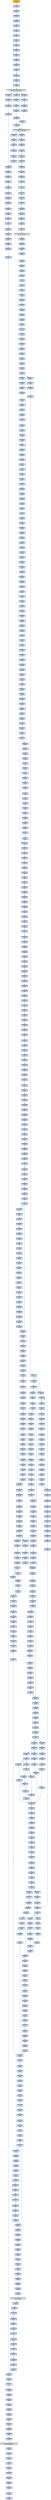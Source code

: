 strict digraph G {
	graph [bgcolor=transparent,
		name=G
	];
	node [color=lightsteelblue,
		fillcolor=lightsteelblue,
		shape=rectangle,
		style=filled
	];
	"0x00420e72"	[label="0x00420e72
subl"];
	"0x00420e74"	[label="0x00420e74
addl"];
	"0x00420e72" -> "0x00420e74"	[color="#000000"];
	"0x00420f4b"	[label="0x00420f4b
incl"];
	"0x00420f4c"	[label="0x00420f4c
movb"];
	"0x00420f4b" -> "0x00420f4c"	[color="#000000"];
	"0x00420ce6"	[label="0x00420ce6
popl"];
	"0x00420ce7"	[label="0x00420ce7
popl"];
	"0x00420ce6" -> "0x00420ce7"	[color="#000000"];
	"0x00420718"	[label="0x00420718
testb"];
	"0x0042071a"	[label="0x0042071a
jne"];
	"0x00420718" -> "0x0042071a"	[color="#000000"];
	"0x00420b57"	[label="0x00420b57
movl"];
	"0x00420b59"	[label="0x00420b59
stosb"];
	"0x00420b57" -> "0x00420b59"	[color="#000000"];
	"0x00420e42"	[label="0x00420e42
movb"];
	"0x00420e46"	[label="0x00420e46
movl"];
	"0x00420e42" -> "0x00420e46"	[color="#000000"];
	"0x00420a77"	[label="0x00420a77
movl"];
	"0x00420a7d"	[label="0x00420a7d
popl"];
	"0x00420a77" -> "0x00420a7d"	[color="#000000"];
	"0x00420395"	[label="0x00420395
pushl"];
	"0x00420396"	[label="0x00420396
pushl"];
	"0x00420395" -> "0x00420396"	[color="#000000"];
	"0x004206dc"	[label="0x004206dc
movl"];
	"0x004206e3"	[label="0x004206e3
movl"];
	"0x004206dc" -> "0x004206e3"	[color="#000000"];
	"0x00420a84"	[label="0x00420a84
pushl"];
	"0x00420a85"	[label="0x00420a85
pushl"];
	"0x00420a84" -> "0x00420a85"	[color="#000000"];
	"0x00420e26"	[label="0x00420e26
cmpl"];
	"0x00420e29"	[label="0x00420e29
jb"];
	"0x00420e26" -> "0x00420e29"	[color="#000000"];
	"0x00420f14"	[label="0x00420f14
jmp"];
	"0x00420f31"	[label="0x00420f31
movl"];
	"0x00420f14" -> "0x00420f31"	[color="#000000"];
	"0x00420ed6"	[label="0x00420ed6
movl"];
	"0x00420ed9"	[label="0x00420ed9
movl"];
	"0x00420ed6" -> "0x00420ed9"	[color="#000000"];
	"0x00420151"	[label="0x00420151
popl"];
	"0x00420152"	[label="0x00420152
popl"];
	"0x00420151" -> "0x00420152"	[color="#000000"];
	"0x00420f61"	[label="0x00420f61
movl"];
	"0x00420f63"	[label="0x00420f63
jmp"];
	"0x00420f61" -> "0x00420f63"	[color="#000000"];
	"0x00420114"	[label="0x00420114
subl"];
	"0x00420117"	[label="0x00420117
movl"];
	"0x00420114" -> "0x00420117"	[color="#000000"];
	"0x004200b0"	[label="0x004200b0
pushl"];
	"0x004200b2"	[label="0x004200b2
pushl"];
	"0x004200b0" -> "0x004200b2"	[color="#000000"];
	"0x00420e78"	[label="0x00420e78
movl"];
	"0x00420e7d"	[label="0x00420e7d
movl"];
	"0x00420e78" -> "0x00420e7d"	[color="#000000"];
	"0x00420103"	[label="0x00420103
cmpb"];
	"0x00420106"	[label="0x00420106
jne"];
	"0x00420103" -> "0x00420106"	[color="#000000"];
	"0x00420373"	[label="0x00420373
movl"];
	"0x00420375"	[label="0x00420375
movl"];
	"0x00420373" -> "0x00420375"	[color="#000000"];
	"0x00420062"	[label="0x00420062
jmp"];
	"0x0042008d"	[label="0x0042008d
movl"];
	"0x00420062" -> "0x0042008d"	[color="#000000"];
	"0x00420008"	[label="0x00420008
jmp"];
	"0x0042000e"	[label="0x0042000e
call"];
	"0x00420008" -> "0x0042000e"	[color="#000000"];
	GETMODULEHANDLEA_KERNEL32_DLL	[color=lightgrey,
		fillcolor=lightgrey,
		label="GETMODULEHANDLEA_KERNEL32_DLL
GETMODULEHANDLEA"];
	"0x00420287"	[label="0x00420287
testl"];
	GETMODULEHANDLEA_KERNEL32_DLL -> "0x00420287"	[color="#000000"];
	"0x0040ea6a"	[label="0x0040ea6a
testl"];
	GETMODULEHANDLEA_KERNEL32_DLL -> "0x0040ea6a"	[color="#000000"];
	"0x00420042"	[label="0x00420042
movl"];
	GETMODULEHANDLEA_KERNEL32_DLL -> "0x00420042"	[color="#000000"];
	"0x0040ea74"	[label="0x0040ea74
call"];
	GETPROCADDRESS_KERNEL32_DLL	[color=lightgrey,
		fillcolor=lightgrey,
		label="GETPROCADDRESS_KERNEL32_DLL
GETPROCADDRESS"];
	"0x0040ea74" -> GETPROCADDRESS_KERNEL32_DLL	[color="#000000"];
	"0x00420b72"	[label="0x00420b72
pushl"];
	"0x00420b74"	[label="0x00420b74
movl"];
	"0x00420b72" -> "0x00420b74"	[color="#000000"];
	"0x004207c2"	[label="0x004207c2
movl"];
	"0x004207c4"	[label="0x004207c4
movl"];
	"0x004207c2" -> "0x004207c4"	[color="#000000"];
	"0x00420ec1"	[label="0x00420ec1
addl"];
	"0x00420ec4"	[label="0x00420ec4
orl"];
	"0x00420ec1" -> "0x00420ec4"	[color="#000000"];
	VIRTUALPROTECT_KERNEL32_DLL	[color=lightgrey,
		fillcolor=lightgrey,
		label="VIRTUALPROTECT_KERNEL32_DLL
VIRTUALPROTECT"];
	"0x004203ff"	[label="0x004203ff
popl"];
	VIRTUALPROTECT_KERNEL32_DLL -> "0x004203ff"	[color="#000000"];
	"0x00420b32"	[label="0x00420b32
movl"];
	"0x00420b37"	[label="0x00420b37
movl"];
	"0x00420b32" -> "0x00420b37"	[color="#000000"];
	"0x00420823"	[label="0x00420823
leal"];
	"0x00420826"	[label="0x00420826
movl"];
	"0x00420823" -> "0x00420826"	[color="#000000"];
	"0x00420ece"	[label="0x00420ece
movl"];
	"0x00420ed1"	[label="0x00420ed1
jae"];
	"0x00420ece" -> "0x00420ed1"	[color="#000000"];
	"0x00420904"	[label="0x00420904
shll"];
	"0x00420907"	[label="0x00420907
movw"];
	"0x00420904" -> "0x00420907"	[color="#000000"];
	"0x00420f86"	[label="0x00420f86
addl"];
	"0x00420f89"	[label="0x00420f89
ret"];
	"0x00420f86" -> "0x00420f89"	[color="#000000"];
	"0x00420400"	[label="0x00420400
movl"];
	"0x00420405"	[label="0x00420405
pushl"];
	"0x00420400" -> "0x00420405"	[color="#000000"];
	"0x004208f4"	[label="0x004208f4
movb"];
	"0x004208f6"	[label="0x004208f6
movl"];
	"0x004208f4" -> "0x004208f6"	[color="#000000"];
	"0x0042095a"	[label="0x0042095a
movl"];
	"0x00420960"	[label="0x00420960
xorl"];
	"0x0042095a" -> "0x00420960"	[color="#000000"];
	"0x004209be"	[label="0x004209be
movl"];
	"0x004209c0"	[label="0x004209c0
movb"];
	"0x004209be" -> "0x004209c0"	[color="#000000"];
	"0x0042000c"	[label="0x0042000c
pushl"];
	"0x0042000d"	[label="0x0042000d
ret"];
	"0x0042000c" -> "0x0042000d"	[color="#000000"];
	"0x00420892"	[label="0x00420892
movl"];
	"0x0042089a"	[label="0x0042089a
movl"];
	"0x00420892" -> "0x0042089a"	[color="#000000"];
	"0x00420014"	[label="0x00420014
popl"];
	"0x00420015"	[label="0x00420015
movl"];
	"0x00420014" -> "0x00420015"	[color="#000000"];
	"0x004208f0"	[label="0x004208f0
subl"];
	"0x004208f2"	[label="0x004208f2
addl"];
	"0x004208f0" -> "0x004208f2"	[color="#000000"];
	"0x00420bad"	[label="0x00420bad
movl"];
	"0x00420baf"	[label="0x00420baf
call"];
	"0x00420bad" -> "0x00420baf"	[color="#000000"];
	"0x00420ead"	[label="0x00420ead
incl"];
	"0x00420eae"	[label="0x00420eae
movb"];
	"0x00420ead" -> "0x00420eae"	[color="#000000"];
	VIRTUALFREE_KERNEL32_DLL	[color=lightgrey,
		fillcolor=lightgrey,
		label="VIRTUALFREE_KERNEL32_DLL
VIRTUALFREE"];
	"0x004201a8"	[label="0x004201a8
movl"];
	VIRTUALFREE_KERNEL32_DLL -> "0x004201a8"	[color="#000000"];
	"0x00420e22"	[label="0x00420e22
movl"];
	"0x00420e24"	[label="0x00420e24
je"];
	"0x00420e22" -> "0x00420e24"	[color="#000000"];
	"0x00420aaf"	[label="0x00420aaf
incl"];
	"0x00420ab0"	[label="0x00420ab0
cmpl"];
	"0x00420aaf" -> "0x00420ab0"	[color="#000000"];
	"0x0042001a"	[label="0x0042001a
addl"];
	"0x00420015" -> "0x0042001a"	[color="#000000"];
	"0x00420d3b"	[label="0x00420d3b
incl"];
	"0x00420d3c"	[label="0x00420d3c
movl"];
	"0x00420d3b" -> "0x00420d3c"	[color="#000000"];
	"0x00420e67"	[label="0x00420e67
movl"];
	"0x00420e6a"	[label="0x00420e6a
movl"];
	"0x00420e67" -> "0x00420e6a"	[color="#000000"];
	"0x00420e58"	[label="0x00420e58
orl"];
	"0x00420e5a"	[label="0x00420e5a
movl"];
	"0x00420e58" -> "0x00420e5a"	[color="#000000"];
	"0x00420b0f"	[label="0x00420b0f
leal"];
	"0x00420b12"	[label="0x00420b12
movl"];
	"0x00420b0f" -> "0x00420b12"	[color="#000000"];
	"0x004206d7"	[label="0x004206d7
call"];
	"0x004206d7" -> "0x00420a84"	[color="#000000"];
	"0x00420f81"	[label="0x00420f81
popl"];
	"0x00420f82"	[label="0x00420f82
popl"];
	"0x00420f81" -> "0x00420f82"	[color="#000000"];
	"0x004207b4"	[label="0x004207b4
movl"];
	"0x004207b9"	[label="0x004207b9
movl"];
	"0x004207b4" -> "0x004207b9"	[color="#000000"];
	"0x0042099f"	[label="0x0042099f
jb"];
	"0x004209a1"	[label="0x004209a1
popl"];
	"0x0042099f" -> "0x004209a1"	[color="#000000",
		label=F];
	"0x00420a05"	[label="0x00420a05
cmpl"];
	"0x00420a07"	[label="0x00420a07
jae"];
	"0x00420a05" -> "0x00420a07"	[color="#000000"];
	"0x0042099c"	[label="0x0042099c
incl"];
	"0x0042099d"	[label="0x0042099d
cmpl"];
	"0x0042099c" -> "0x0042099d"	[color="#000000"];
	"0x004201b0"	[label="0x004201b0
je"];
	"0x004201ba"	[label="0x004201ba
movl"];
	"0x004201b0" -> "0x004201ba"	[color="#000000",
		label=T];
	"0x004209b6"	[label="0x004209b6
movl"];
	"0x004209b8"	[label="0x004209b8
cmpl"];
	"0x004209b6" -> "0x004209b8"	[color="#000000"];
	"0x00420397"	[label="0x00420397
pushl"];
	"0x00420398"	[label="0x00420398
pushl"];
	"0x00420397" -> "0x00420398"	[color="#000000"];
	"0x00420834"	[label="0x00420834
subl"];
	"0x0042083a"	[label="0x0042083a
pushl"];
	"0x00420834" -> "0x0042083a"	[color="#000000"];
	"0x00420bb6"	[label="0x00420bb6
jne"];
	"0x00420bc3"	[label="0x00420bc3
xorl"];
	"0x00420bb6" -> "0x00420bc3"	[color="#000000",
		label=T];
	"0x00420b0d"	[label="0x00420b0d
movl"];
	"0x00420b0d" -> "0x00420b0f"	[color="#000000"];
	"0x0042083f"	[label="0x0042083f
pushl"];
	"0x00420840"	[label="0x00420840
movl"];
	"0x0042083f" -> "0x00420840"	[color="#000000"];
	"0x00420ba0"	[label="0x00420ba0
jb"];
	"0x00420ba2"	[label="0x00420ba2
leal"];
	"0x00420ba0" -> "0x00420ba2"	[color="#000000",
		label=F];
	"0x00420a00"	[label="0x00420a00
andl"];
	"0x00420a00" -> "0x00420a05"	[color="#000000"];
	"0x00420872"	[label="0x00420872
incl"];
	"0x00420873"	[label="0x00420873
cmpl"];
	"0x00420872" -> "0x00420873"	[color="#000000"];
	"0x00420cc9"	[label="0x00420cc9
jb"];
	"0x00420ccb"	[label="0x00420ccb
jmp"];
	"0x00420cc9" -> "0x00420ccb"	[color="#000000",
		label=F];
	"0x00420a1d"	[label="0x00420a1d
cmpl"];
	"0x00420a20"	[label="0x00420a20
jae"];
	"0x00420a1d" -> "0x00420a20"	[color="#000000"];
	"0x00420181"	[label="0x00420181
pushl"];
	"0x00420183"	[label="0x00420183
pushl"];
	"0x00420181" -> "0x00420183"	[color="#000000"];
	"0x00420f47"	[label="0x00420f47
movl"];
	"0x00420f49"	[label="0x00420f49
subl"];
	"0x00420f47" -> "0x00420f49"	[color="#000000"];
	"0x00420f16"	[label="0x00420f16
movl"];
	"0x00420f1c"	[label="0x00420f1c
movl"];
	"0x00420f16" -> "0x00420f1c"	[color="#000000"];
	"0x004201c6"	[label="0x004201c6
subl"];
	"0x004201c8"	[label="0x004201c8
je"];
	"0x004201c6" -> "0x004201c8"	[color="#000000"];
	"0x00420378"	[label="0x00420378
movl"];
	"0x0042037b"	[label="0x0042037b
addl"];
	"0x00420378" -> "0x0042037b"	[color="#000000"];
	"0x00420416"	[label="0x00420416
jne"];
	"0x00420420"	[label="0x00420420
pushl"];
	"0x00420416" -> "0x00420420"	[color="#000000",
		label=T];
	"0x00420a3d"	[label="0x00420a3d
movl"];
	"0x00420a42"	[label="0x00420a42
jmp"];
	"0x00420a3d" -> "0x00420a42"	[color="#000000"];
	"0x00420243"	[label="0x00420243
movl"];
	"0x00420249"	[label="0x00420249
movl"];
	"0x00420243" -> "0x00420249"	[color="#000000"];
	"0x004209b3"	[label="0x004209b3
movl"];
	"0x004209b5"	[label="0x004209b5
pushl"];
	"0x004209b3" -> "0x004209b5"	[color="#000000"];
	"0x00420384"	[label="0x00420384
jmp"];
	"0x00420271"	[label="0x00420271
movl"];
	"0x00420384" -> "0x00420271"	[color="#000000"];
	"0x00420e62"	[label="0x00420e62
movl"];
	"0x00420e65"	[label="0x00420e65
jae"];
	"0x00420e62" -> "0x00420e65"	[color="#000000"];
	"0x00420eb2"	[label="0x00420eb2
movl"];
	"0x00420eb5"	[label="0x00420eb5
movl"];
	"0x00420eb2" -> "0x00420eb5"	[color="#000000"];
	"0x004202a2"	[label="0x004202a2
movl"];
	"0x004202a8"	[label="0x004202a8
movl"];
	"0x004202a2" -> "0x004202a8"	[color="#000000"];
	"0x0042011d"	[label="0x0042011d
xorl"];
	"0x00420117" -> "0x0042011d"	[color="#000000"];
	"0x00420289"	[label="0x00420289
jne"];
	"0x00420292"	[label="0x00420292
movl"];
	"0x00420289" -> "0x00420292"	[color="#000000",
		label=T];
	"0x00420b14"	[label="0x00420b14
movl"];
	"0x00420b12" -> "0x00420b14"	[color="#000000"];
	"0x004208d5"	[label="0x004208d5
movl"];
	"0x004208d8"	[label="0x004208d8
movl"];
	"0x004208d5" -> "0x004208d8"	[color="#000000"];
	"0x00420943"	[label="0x00420943
cmpl"];
	"0x00420949"	[label="0x00420949
je"];
	"0x00420943" -> "0x00420949"	[color="#000000"];
	"0x00420ab3"	[label="0x00420ab3
jb"];
	"0x00420ab5"	[label="0x00420ab5
movl"];
	"0x00420ab3" -> "0x00420ab5"	[color="#000000",
		label=F];
	"0x00420a19"	[label="0x00420a19
movl"];
	"0x00420a1b"	[label="0x00420a1b
jmp"];
	"0x00420a19" -> "0x00420a1b"	[color="#000000"];
	"0x00420d34"	[label="0x00420d34
movl"];
	"0x00420d36"	[label="0x00420d36
movb"];
	"0x00420d34" -> "0x00420d36"	[color="#000000"];
	"0x004207ae"	[label="0x004207ae
cmpl"];
	"0x004207b1"	[label="0x004207b1
jb"];
	"0x004207ae" -> "0x004207b1"	[color="#000000"];
	"0x00420ede"	[label="0x00420ede
subl"];
	"0x00420ee0"	[label="0x00420ee0
addl"];
	"0x00420ede" -> "0x00420ee0"	[color="#000000"];
	"0x00420802"	[label="0x00420802
shrl"];
	"0x00420804"	[label="0x00420804
addl"];
	"0x00420802" -> "0x00420804"	[color="#000000"];
	"0x00420f3e"	[label="0x00420f3e
leal"];
	"0x00420f41"	[label="0x00420f41
cmpl"];
	"0x00420f3e" -> "0x00420f41"	[color="#000000"];
	"0x004209c2"	[label="0x004209c2
incl"];
	"0x004209c3"	[label="0x004209c3
movb"];
	"0x004209c2" -> "0x004209c3"	[color="#000000"];
	"0x0042098f"	[label="0x0042098f
leal"];
	"0x00420993"	[label="0x00420993
incl"];
	"0x0042098f" -> "0x00420993"	[color="#000000"];
	"0x004202be"	[label="0x004202be
addl"];
	"0x004202c0"	[label="0x004202c0
addl"];
	"0x004202be" -> "0x004202c0"	[color="#000000"];
	"0x0042083d"	[label="0x0042083d
movl"];
	"0x0042083d" -> "0x0042083f"	[color="#000000"];
	"0x004208f2" -> "0x004208f4"	[color="#000000"];
	"0x00420a89"	[label="0x00420a89
xorl"];
	"0x00420a8b"	[label="0x00420a8b
xorl"];
	"0x00420a89" -> "0x00420a8b"	[color="#000000"];
	"0x0042091a"	[label="0x0042091a
movl"];
	"0x0042091e"	[label="0x0042091e
movl"];
	"0x0042091a" -> "0x0042091e"	[color="#000000"];
	"0x00420cd4"	[label="0x00420cd4
movl"];
	"0x00420ccb" -> "0x00420cd4"	[color="#000000"];
	"0x004207ce"	[label="0x004207ce
andl"];
	"0x004207d4"	[label="0x004207d4
orl"];
	"0x004207ce" -> "0x004207d4"	[color="#000000"];
	"0x004209d0"	[label="0x004209d0
shll"];
	"0x004209d3"	[label="0x004209d3
andl"];
	"0x004209d0" -> "0x004209d3"	[color="#000000"];
	"0x004207be"	[label="0x004207be
movb"];
	"0x004207be" -> "0x004207c2"	[color="#000000"];
	"0x004202bb"	[label="0x004202bb
movl"];
	"0x004202bb" -> "0x004202be"	[color="#000000"];
	"0x00420b3d"	[label="0x00420b3d
movl"];
	"0x00420b37" -> "0x00420b3d"	[color="#000000"];
	"0x00420b69"	[label="0x00420b69
pushl"];
	"0x00420b6a"	[label="0x00420b6a
movl"];
	"0x00420b69" -> "0x00420b6a"	[color="#000000"];
	"0x004209f1"	[label="0x004209f1
movl"];
	"0x004209f4"	[label="0x004209f4
movl"];
	"0x004209f1" -> "0x004209f4"	[color="#000000"];
	"0x00420ea0"	[label="0x00420ea0
jb"];
	"0x00420ea2"	[label="0x00420ea2
movl"];
	"0x00420ea0" -> "0x00420ea2"	[color="#000000",
		label=F];
	"0x00420ed3"	[label="0x00420ed3
movl"];
	"0x00420ea0" -> "0x00420ed3"	[color="#000000",
		label=T];
	"0x0042080f"	[label="0x0042080f
movl"];
	"0x00420813"	[label="0x00420813
movl"];
	"0x0042080f" -> "0x00420813"	[color="#000000"];
	"0x00420ce8"	[label="0x00420ce8
movb"];
	"0x00420ce7" -> "0x00420ce8"	[color="#000000"];
	"0x00420e76"	[label="0x00420e76
shrl"];
	"0x00420e74" -> "0x00420e76"	[color="#000000"];
	"0x00420f03"	[label="0x00420f03
testl"];
	"0x00420f05"	[label="0x00420f05
je"];
	"0x00420f03" -> "0x00420f05"	[color="#000000"];
	"0x004209a3"	[label="0x004209a3
popl"];
	"0x004209a4"	[label="0x004209a4
movb"];
	"0x004209a3" -> "0x004209a4"	[color="#000000"];
	"0x00420f53"	[label="0x00420f53
cmpl"];
	"0x00420f55"	[label="0x00420f55
jb"];
	"0x00420f53" -> "0x00420f55"	[color="#000000"];
	"0x004206eb"	[label="0x004206eb
pushl"];
	"0x004206ec"	[label="0x004206ec
leal"];
	"0x004206eb" -> "0x004206ec"	[color="#000000"];
	"0x00420b6e"	[label="0x00420b6e
leal"];
	"0x00420b71"	[label="0x00420b71
pushl"];
	"0x00420b6e" -> "0x00420b71"	[color="#000000"];
	"0x00420aad"	[label="0x00420aad
addl"];
	"0x00420aad" -> "0x00420aaf"	[color="#000000"];
	"0x00420394"	[label="0x00420394
pushl"];
	"0x00420394" -> "0x00420395"	[color="#000000"];
	"0x00420093"	[label="0x00420093
orl"];
	"0x0042008d" -> "0x00420093"	[color="#000000"];
	"0x004208dc"	[label="0x004208dc
movl"];
	"0x004208d8" -> "0x004208dc"	[color="#000000"];
	"0x0042090a"	[label="0x0042090a
shrl"];
	"0x00420907" -> "0x0042090a"	[color="#000000"];
	"0x00420b30"	[label="0x00420b30
xorl"];
	"0x00420b30" -> "0x00420b32"	[color="#000000"];
	"0x004209a6"	[label="0x004209a6
popl"];
	"0x004209a7"	[label="0x004209a7
addl"];
	"0x004209a6" -> "0x004209a7"	[color="#000000"];
	"0x00420aa2"	[label="0x00420aa2
popl"];
	"0x00420aa3"	[label="0x00420aa3
movl"];
	"0x00420aa2" -> "0x00420aa3"	[color="#000000"];
	"0x00420bc5"	[label="0x00420bc5
movl"];
	"0x00420bc7"	[label="0x00420bc7
call"];
	"0x00420bc5" -> "0x00420bc7"	[color="#000000"];
	"0x00420879"	[label="0x00420879
movl"];
	"0x0042087e"	[label="0x0042087e
movl"];
	"0x00420879" -> "0x0042087e"	[color="#000000"];
	"0x00420406"	[label="0x00420406
addl"];
	"0x0042040c"	[label="0x0042040c
popl"];
	"0x00420406" -> "0x0042040c"	[color="#000000"];
	"0x00420161"	[label="0x00420161
movl"];
	"0x00420163"	[label="0x00420163
addl"];
	"0x00420161" -> "0x00420163"	[color="#000000"];
	"0x004209b0"	[label="0x004209b0
pushl"];
	"0x00420bc7" -> "0x004209b0"	[color="#000000"];
	"0x0042082c"	[label="0x0042082c
addl"];
	"0x00420831"	[label="0x00420831
ret"];
	"0x0042082c" -> "0x00420831"	[color="#000000"];
	"0x00420287" -> "0x00420289"	[color="#000000"];
	"0x00420153"	[label="0x00420153
popl"];
	"0x00420152" -> "0x00420153"	[color="#000000"];
	"0x00420189"	[label="0x00420189
call"];
	"0x00420183" -> "0x00420189"	[color="#000000"];
	"0x00420af8"	[label="0x00420af8
popl"];
	"0x00420af9"	[label="0x00420af9
addl"];
	"0x00420af8" -> "0x00420af9"	[color="#000000"];
	"0x00420172"	[label="0x00420172
repz"];
	"0x00420174"	[label="0x00420174
movl"];
	"0x00420172" -> "0x00420174"	[color="#000000"];
	"0x00420e2e"	[label="0x00420e2e
leal"];
	"0x00420e31"	[label="0x00420e31
cmpl"];
	"0x00420e2e" -> "0x00420e31"	[color="#000000"];
	"0x00420970"	[label="0x00420970
testb"];
	"0x00420972"	[label="0x00420972
je"];
	"0x00420970" -> "0x00420972"	[color="#000000"];
	"0x00420cff"	[label="0x00420cff
ret"];
	"0x00420e18"	[label="0x00420e18
movb"];
	"0x00420cff" -> "0x00420e18"	[color="#000000"];
	"0x00420a9b"	[label="0x00420a9b
movb"];
	"0x00420cff" -> "0x00420a9b"	[color="#000000"];
	"0x004207d6"	[label="0x004207d6
movl"];
	"0x004207d9"	[label="0x004207d9
addl"];
	"0x004207d6" -> "0x004207d9"	[color="#000000"];
	"0x004208f8"	[label="0x004208f8
movb"];
	"0x004208fa"	[label="0x004208fa
movl"];
	"0x004208f8" -> "0x004208fa"	[color="#000000"];
	"0x00420e34"	[label="0x00420e34
jb"];
	"0x00420e34" -> "0x00420e67"	[color="#000000",
		label=T];
	"0x00420e36"	[label="0x00420e36
movl"];
	"0x00420e34" -> "0x00420e36"	[color="#000000",
		label=F];
	"0x00420f5b"	[label="0x00420f5b
addl"];
	"0x00420f5d"	[label="0x00420f5d
movl"];
	"0x00420f5b" -> "0x00420f5d"	[color="#000000"];
	"0x00420f4e"	[label="0x00420f4e
movb"];
	"0x00420f51"	[label="0x00420f51
movl"];
	"0x00420f4e" -> "0x00420f51"	[color="#000000"];
	"0x0042090d"	[label="0x0042090d
repz"];
	"0x0042090f"	[label="0x0042090f
movl"];
	"0x0042090d" -> "0x0042090f"	[color="#000000"];
	"0x004208a9"	[label="0x004208a9
shll"];
	"0x004208ab"	[label="0x004208ab
addl"];
	"0x004208a9" -> "0x004208ab"	[color="#000000"];
	"0x00420a6e"	[label="0x00420a6e
popl"];
	"0x00420a6f"	[label="0x00420a6f
shrl"];
	"0x00420a6e" -> "0x00420a6f"	[color="#000000"];
	"0x00420f83"	[label="0x00420f83
movb"];
	"0x00420f85"	[label="0x00420f85
popl"];
	"0x00420f83" -> "0x00420f85"	[color="#000000"];
	"0x0042084b"	[label="0x0042084b
xorl"];
	"0x0042084d"	[label="0x0042084d
leal"];
	"0x0042084b" -> "0x0042084d"	[color="#000000"];
	"0x00420415"	[label="0x00420415
popa"];
	"0x00420415" -> "0x00420416"	[color="#000000"];
	"0x00420cda"	[label="0x00420cda
leal"];
	"0x00420cd4" -> "0x00420cda"	[color="#000000"];
	"0x00420a25"	[label="0x00420a25
sbbl"];
	"0x00420a27"	[label="0x00420a27
addl"];
	"0x00420a25" -> "0x00420a27"	[color="#000000"];
	"0x00420b2a"	[label="0x00420b2a
movl"];
	"0x00420b2a" -> "0x00420b30"	[color="#000000"];
	"0x004207c7"	[label="0x004207c7
movl"];
	"0x004207cb"	[label="0x004207cb
shll"];
	"0x004207c7" -> "0x004207cb"	[color="#000000"];
	"0x00420f85" -> "0x00420f86"	[color="#000000"];
	"0x004208e9"	[label="0x004208e9
movl"];
	"0x004208eb"	[label="0x004208eb
andl"];
	"0x004208e9" -> "0x004208eb"	[color="#000000"];
	"0x004206ea"	[label="0x004206ea
pushl"];
	"0x004206e3" -> "0x004206ea"	[color="#000000"];
	"0x00420ac2"	[label="0x00420ac2
call"];
	"0x00420ac2" -> "0x0042080f"	[color="#000000"];
	"0x00420efa"	[label="0x00420efa
jae"];
	"0x00420efa" -> "0x00420f16"	[color="#000000",
		label=T];
	"0x00420efc"	[label="0x00420efc
movl"];
	"0x00420efa" -> "0x00420efc"	[color="#000000",
		label=F];
	"0x00420af1"	[label="0x00420af1
movl"];
	"0x00420831" -> "0x00420af1"	[color="#000000"];
	"0x00420d3a"	[label="0x00420d3a
incl"];
	"0x00420d3a" -> "0x00420d3b"	[color="#000000"];
	"0x004207e8"	[label="0x004207e8
movl"];
	"0x004207eb"	[label="0x004207eb
movl"];
	"0x004207e8" -> "0x004207eb"	[color="#000000"];
	"0x00420001"	[color=lightgrey,
		fillcolor=orange,
		label="0x00420001
pusha"];
	"0x00420002"	[label="0x00420002
call"];
	"0x00420001" -> "0x00420002"	[color="#000000"];
	"0x004202c6"	[label="0x004202c6
testl"];
	"0x004202c8"	[label="0x004202c8
je"];
	"0x004202c6" -> "0x004202c8"	[color="#000000"];
	"0x00420974"	[label="0x00420974
movl"];
	"0x0042097a"	[label="0x0042097a
andl"];
	"0x00420974" -> "0x0042097a"	[color="#000000"];
	"0x00420f22"	[label="0x00420f22
leal"];
	"0x00420f25"	[label="0x00420f25
movl"];
	"0x00420f22" -> "0x00420f25"	[color="#000000"];
	"0x00420a6a"	[label="0x00420a6a
subl"];
	"0x00420a6c"	[label="0x00420a6c
subl"];
	"0x00420a6a" -> "0x00420a6c"	[color="#000000"];
	"0x00420f70"	[label="0x00420f70
cmpl"];
	"0x00420f74"	[label="0x00420f74
jb"];
	"0x00420f70" -> "0x00420f74"	[color="#000000"];
	"0x00420055"	[label="0x00420055
stosl"];
	"0x00420056"	[label="0x00420056
movb"];
	"0x00420055" -> "0x00420056"	[color="#000000"];
	"0x00420729"	[label="0x00420729
addl"];
	"0x0042072f"	[label="0x0042072f
ret"];
	"0x00420729" -> "0x0042072f"	[color="#000000"];
	"0x004208c1"	[label="0x004208c1
movl"];
	"0x004208c4"	[label="0x004208c4
movl"];
	"0x004208c1" -> "0x004208c4"	[color="#000000"];
	"0x00420e41"	[label="0x00420e41
incl"];
	"0x00420e41" -> "0x00420e42"	[color="#000000"];
	"0x00420101"	[label="0x00420101
movb"];
	"0x00420101" -> "0x00420103"	[color="#000000"];
	"0x004208e6"	[label="0x004208e6
shrl"];
	"0x004208e6" -> "0x004208e9"	[color="#000000"];
	"0x00420929"	[label="0x00420929
incl"];
	"0x0042092a"	[label="0x0042092a
decl"];
	"0x00420929" -> "0x0042092a"	[color="#000000"];
	"0x004207cb" -> "0x004207ce"	[color="#000000"];
	"0x00420155"	[label="0x00420155
jmp"];
	"0x0042015f"	[label="0x0042015f
movl"];
	"0x00420155" -> "0x0042015f"	[color="#000000"];
	"0x00420b76"	[label="0x00420b76
call"];
	"0x004207a4"	[label="0x004207a4
pushl"];
	"0x00420b76" -> "0x004207a4"	[color="#000000"];
	"0x0040ea6c"	[label="0x0040ea6c
je"];
	"0x0040ea6a" -> "0x0040ea6c"	[color="#000000"];
	"0x004207fd"	[label="0x004207fd
andl"];
	"0x004207fd" -> "0x00420802"	[color="#000000"];
	"0x0042024f"	[label="0x0042024f
orl"];
	"0x00420249" -> "0x0042024f"	[color="#000000"];
	"0x004209bc"	[label="0x004209bc
jb"];
	"0x004209bc" -> "0x004209be"	[color="#000000",
		label=F];
	"0x004209ee"	[label="0x004209ee
movl"];
	"0x004209bc" -> "0x004209ee"	[color="#000000",
		label=T];
	"0x00420877"	[label="0x00420877
jb"];
	"0x00420877" -> "0x00420879"	[color="#000000",
		label=F];
	"0x0042000d" -> "0x00420008"	[color="#000000"];
	"0x00420b6c"	[label="0x00420b6c
pushl"];
	"0x00420b6a" -> "0x00420b6c"	[color="#000000"];
	"0x00420425"	[label="0x00420425
ret"];
	"0x004201c0"	[label="0x004201c0
movl"];
	"0x004201c0" -> "0x004201c6"	[color="#000000"];
	"0x00420882"	[label="0x00420882
movl"];
	"0x0042087e" -> "0x00420882"	[color="#000000"];
	"0x00420cb9"	[label="0x00420cb9
xorl"];
	"0x00420cbb"	[label="0x00420cbb
cmpb"];
	"0x00420cb9" -> "0x00420cbb"	[color="#000000"];
	"0x0042017c"	[label="0x0042017c
pushl"];
	"0x0042017c" -> "0x00420181"	[color="#000000"];
	"0x00420922"	[label="0x00420922
movl"];
	"0x0042091e" -> "0x00420922"	[color="#000000"];
	"0x00420f37"	[label="0x00420f37
movl"];
	"0x00420f05" -> "0x00420f37"	[color="#000000",
		label=T];
	"0x00420f07"	[label="0x00420f07
movl"];
	"0x00420f05" -> "0x00420f07"	[color="#000000",
		label=F];
	"0x0042000b"	[label="0x0042000b
incl"];
	"0x0042000b" -> "0x0042000c"	[color="#000000"];
	"0x00420962"	[label="0x00420962
testl"];
	"0x00420960" -> "0x00420962"	[color="#000000"];
	"0x00420b98"	[label="0x00420b98
movb"];
	"0x00420b9c"	[label="0x00420b9c
incl"];
	"0x00420b98" -> "0x00420b9c"	[color="#000000"];
	"0x004207bb"	[label="0x004207bb
movb"];
	"0x004207bd"	[label="0x004207bd
incl"];
	"0x004207bb" -> "0x004207bd"	[color="#000000"];
	"0x004208e0"	[label="0x004208e0
movl"];
	"0x004208e0" -> "0x004208e6"	[color="#000000"];
	"0x00420ecb"	[label="0x00420ecb
movl"];
	"0x00420ecb" -> "0x00420ece"	[color="#000000"];
	"0x004200e8"	[label="0x004200e8
pushl"];
	"0x004200e9"	[label="0x004200e9
movl"];
	"0x004200e8" -> "0x004200e9"	[color="#000000"];
	"0x00420375" -> "0x00420378"	[color="#000000"];
	"0x004207e5"	[label="0x004207e5
jae"];
	"0x004207e7"	[label="0x004207e7
popl"];
	"0x004207e5" -> "0x004207e7"	[color="#000000",
		label=F];
	"0x00420176"	[label="0x00420176
andl"];
	"0x00420179"	[label="0x00420179
repz"];
	"0x00420176" -> "0x00420179"	[color="#000000"];
	"0x0042016f"	[label="0x0042016f
sarl"];
	"0x0042016f" -> "0x00420172"	[color="#000000"];
	"0x00420ee4"	[label="0x00420ee4
movl"];
	"0x00420ee9"	[label="0x00420ee9
movl"];
	"0x00420ee4" -> "0x00420ee9"	[color="#000000"];
	"0x0042005f"	[label="0x0042005f
leal"];
	"0x0042005f" -> "0x00420062"	[color="#000000"];
	"0x00420f7a"	[label="0x00420f7a
movl"];
	"0x00420f7e"	[label="0x00420f7e
movl"];
	"0x00420f7a" -> "0x00420f7e"	[color="#000000"];
	"0x00420939"	[label="0x00420939
movl"];
	"0x0042093d"	[label="0x0042093d
jge"];
	"0x00420939" -> "0x0042093d"	[color="#000000"];
	"0x00420cea"	[label="0x00420cea
popl"];
	"0x00420ceb"	[label="0x00420ceb
addl"];
	"0x00420cea" -> "0x00420ceb"	[color="#000000"];
	"0x00420a3b"	[label="0x00420a3b
jae"];
	"0x00420a3b" -> "0x00420a3d"	[color="#000000",
		label=F];
	"0x00420a44"	[label="0x00420a44
cmpl"];
	"0x00420a3b" -> "0x00420a44"	[color="#000000",
		label=T];
	"0x0042011f"	[label="0x0042011f
orl"];
	"0x00420121"	[label="0x00420121
je"];
	"0x0042011f" -> "0x00420121"	[color="#000000"];
	"0x004209a4" -> "0x004209a6"	[color="#000000"];
	"0x00420988"	[label="0x00420988
movb"];
	"0x0042098b"	[label="0x0042098b
movl"];
	"0x00420988" -> "0x0042098b"	[color="#000000"];
	"0x00420e9c"	[label="0x00420e9c
cmpl"];
	"0x00420e9c" -> "0x00420ea0"	[color="#000000"];
	"0x0042040d"	[label="0x0042040d
orl"];
	"0x0042040f"	[label="0x0042040f
movl"];
	"0x0042040d" -> "0x0042040f"	[color="#000000"];
	"0x0042010f"	[label="0x0042010f
pushl"];
	"0x00420110"	[label="0x00420110
pushl"];
	"0x0042010f" -> "0x00420110"	[color="#000000"];
	"0x004201ba" -> "0x004201c0"	[color="#000000"];
	"0x00420a65"	[label="0x00420a65
movl"];
	"0x00420a65" -> "0x00420a6a"	[color="#000000"];
	"0x004207ad"	[label="0x004207ad
pushl"];
	"0x004207ad" -> "0x004207ae"	[color="#000000"];
	"0x0042080a"	[label="0x0042080a
popl"];
	"0x0042080b"	[label="0x0042080b
popl"];
	"0x0042080a" -> "0x0042080b"	[color="#000000"];
	"0x004207db"	[label="0x004207db
movl"];
	"0x004207de"	[label="0x004207de
movl"];
	"0x004207db" -> "0x004207de"	[color="#000000"];
	"0x00420298"	[label="0x00420298
movl"];
	"0x00420292" -> "0x00420298"	[color="#000000"];
	"0x00420994"	[label="0x00420994
movl"];
	"0x00420996"	[label="0x00420996
movl"];
	"0x00420994" -> "0x00420996"	[color="#000000"];
	"0x004202aa"	[label="0x004202aa
testl"];
	"0x004202ac"	[label="0x004202ac
jne"];
	"0x004202aa" -> "0x004202ac"	[color="#000000"];
	"0x004209ad"	[label="0x004209ad
ret"];
	"0x00420bb4"	[label="0x00420bb4
testb"];
	"0x004209ad" -> "0x00420bb4"	[color="#000000"];
	"0x00420ca3"	[label="0x00420ca3
testb"];
	"0x004209ad" -> "0x00420ca3"	[color="#000000"];
	"0x00420e50"	[label="0x00420e50
andl"];
	"0x00420e55"	[label="0x00420e55
addl"];
	"0x00420e50" -> "0x00420e55"	[color="#000000"];
	"0x004209c9"	[label="0x004209c9
movl"];
	"0x004209cc"	[label="0x004209cc
movl"];
	"0x004209c9" -> "0x004209cc"	[color="#000000"];
	"0x00420862"	[label="0x00420862
jbe"];
	"0x00420864"	[label="0x00420864
xorl"];
	"0x00420862" -> "0x00420864"	[color="#000000",
		label=F];
	"0x004208f6" -> "0x004208f8"	[color="#000000"];
	"0x0042004e"	[label="0x0042004e
pushl"];
	"0x0042004f"	[label="0x0042004f
call"];
	"0x0042004e" -> "0x0042004f"	[color="#000000"];
	"0x004209de"	[label="0x004209de
addl"];
	"0x004209e1"	[label="0x004209e1
movl"];
	"0x004209de" -> "0x004209e1"	[color="#000000"];
	"0x00420af7"	[label="0x00420af7
popl"];
	"0x00420af1" -> "0x00420af7"	[color="#000000"];
	"0x00420f39"	[label="0x00420f39
movl"];
	"0x00420f37" -> "0x00420f39"	[color="#000000"];
	"0x00420ee2"	[label="0x00420ee2
shrl"];
	"0x00420ee2" -> "0x00420ee4"	[color="#000000"];
	"0x004209b5" -> "0x004209b6"	[color="#000000"];
	"0x00420d2d"	[label="0x00420d2d
cmpl"];
	"0x00420d32"	[label="0x00420d32
jae"];
	"0x00420d2d" -> "0x00420d32"	[color="#000000"];
	"0x004208cf"	[label="0x004208cf
movl"];
	"0x004208d3"	[label="0x004208d3
jl"];
	"0x004208cf" -> "0x004208d3"	[color="#000000"];
	"0x00420b74" -> "0x00420b76"	[color="#000000"];
	"0x00420f3d"	[label="0x00420f3d
incl"];
	"0x00420f3d" -> "0x00420f3e"	[color="#000000"];
	"0x004200eb"	[label="0x004200eb
addl"];
	"0x004200e9" -> "0x004200eb"	[color="#000000"];
	"0x00420022"	[label="0x00420022
cmpl"];
	"0x00420029"	[label="0x00420029
movl"];
	"0x00420022" -> "0x00420029"	[color="#000000"];
	"0x00420ef3"	[label="0x00420ef3
shrl"];
	"0x00420ef5"	[label="0x00420ef5
addl"];
	"0x00420ef3" -> "0x00420ef5"	[color="#000000"];
	"0x00420a7e"	[label="0x00420a7e
popl"];
	"0x00420a7f"	[label="0x00420a7f
movl"];
	"0x00420a7e" -> "0x00420a7f"	[color="#000000"];
	"0x004200bc"	[label="0x004200bc
pushl"];
	"0x004200be"	[label="0x004200be
call"];
	"0x004200bc" -> "0x004200be"	[color="#000000"];
	"0x0042088c"	[label="0x0042088c
xorl"];
	"0x0042088e"	[label="0x0042088e
movl"];
	"0x0042088c" -> "0x0042088e"	[color="#000000"];
	"0x00420918"	[label="0x00420918
repz"];
	"0x00420918" -> "0x0042091a"	[color="#000000"];
	"0x00420a22"	[label="0x00420a22
cmpl"];
	"0x00420a20" -> "0x00420a22"	[color="#000000",
		label=F];
	"0x00420a2c"	[label="0x00420a2c
cmpl"];
	"0x00420a20" -> "0x00420a2c"	[color="#000000",
		label=T];
	"0x00420f39" -> "0x00420f3d"	[color="#000000"];
	"0x004202b1"	[label="0x004202b1
addl"];
	"0x004202b3"	[label="0x004202b3
addl"];
	"0x004202b1" -> "0x004202b3"	[color="#000000"];
	"0x00420a71"	[label="0x00420a71
movl"];
	"0x00420a6f" -> "0x00420a71"	[color="#000000"];
	"0x00420a2a"	[label="0x00420a2a
jmp"];
	"0x00420a27" -> "0x00420a2a"	[color="#000000"];
	"0x00420855"	[label="0x00420855
movl"];
	"0x0042085c"	[label="0x0042085c
cmpl"];
	"0x00420855" -> "0x0042085c"	[color="#000000"];
	"0x004200fb"	[label="0x004200fb
pushl"];
	"0x004200fc"	[label="0x004200fc
call"];
	"0x004200fb" -> "0x004200fc"	[color="#000000"];
	"0x00420121" -> "0x00420151"	[color="#000000",
		label=T];
	"0x004209e4"	[label="0x004209e4
movl"];
	"0x004209e1" -> "0x004209e4"	[color="#000000"];
	"0x00420108"	[label="0x00420108
incb"];
	"0x0042010e"	[label="0x0042010e
pushl"];
	"0x00420108" -> "0x0042010e"	[color="#000000"];
	"0x00420885"	[label="0x00420885
movl"];
	"0x00420888"	[label="0x00420888
movl"];
	"0x00420885" -> "0x00420888"	[color="#000000"];
	"0x00420e65" -> "0x00420e67"	[color="#000000",
		label=F];
	"0x004207d4" -> "0x004207d6"	[color="#000000"];
	"0x00420f82" -> "0x00420f83"	[color="#000000"];
	"0x00420189" -> VIRTUALFREE_KERNEL32_DLL	[color="#000000"];
	"0x0042080c"	[label="0x0042080c
ret"];
	"0x0042080c" -> "0x00420b98"	[color="#000000"];
	"0x00420f5d" -> "0x00420f61"	[color="#000000"];
	"0x00420ef7"	[label="0x00420ef7
cmpl"];
	"0x00420ef5" -> "0x00420ef7"	[color="#000000"];
	"0x00420f45"	[label="0x00420f45
jae"];
	"0x00420f45" -> "0x00420f47"	[color="#000000",
		label=F];
	"0x00420f0d"	[label="0x00420f0d
movl"];
	"0x00420f0d" -> "0x00420f14"	[color="#000000"];
	"0x004208eb" -> "0x004208f0"	[color="#000000"];
	"0x004208fe"	[label="0x004208fe
movl"];
	"0x00420900"	[label="0x00420900
movl"];
	"0x004208fe" -> "0x00420900"	[color="#000000"];
	"0x00420a83"	[label="0x00420a83
ret"];
	"0x00420a83" -> "0x00420d2d"	[color="#000000"];
	"0x00420e95"	[label="0x00420e95
addl"];
	"0x00420a83" -> "0x00420e95"	[color="#000000"];
	"0x00420ea5"	[label="0x00420ea5
movl"];
	"0x00420ea2" -> "0x00420ea5"	[color="#000000"];
	"0x0042003b"	[label="0x0042003b
pushl"];
	"0x0042003c"	[label="0x0042003c
call"];
	"0x0042003b" -> "0x0042003c"	[color="#000000"];
	"0x00420e1f"	[label="0x00420e1f
popl"];
	"0x00420e18" -> "0x00420e1f"	[color="#000000"];
	"0x0040ea6e"	[label="0x0040ea6e
pushl"];
	"0x0040ea73"	[label="0x0040ea73
pushl"];
	"0x0040ea6e" -> "0x0040ea73"	[color="#000000"];
	"0x00420e24" -> "0x00420e26"	[color="#000000",
		label=F];
	"0x00420e24" -> "0x00420e9c"	[color="#000000",
		label=T];
	"0x00420f4c" -> "0x00420f4e"	[color="#000000"];
	"0x00420112"	[label="0x00420112
movl"];
	"0x00420112" -> "0x00420114"	[color="#000000"];
	"0x00420e20"	[label="0x00420e20
testb"];
	"0x00420e20" -> "0x00420e22"	[color="#000000"];
	"0x004202c0" -> "0x004202c6"	[color="#000000"];
	"0x004206f0"	[label="0x004206f0
call"];
	"0x00420b02"	[label="0x00420b02
movl"];
	"0x004206f0" -> "0x00420b02"	[color="#000000"];
	"0x00420e88"	[label="0x00420e88
shrl"];
	"0x00420e8a"	[label="0x00420e8a
leal"];
	"0x00420e88" -> "0x00420e8a"	[color="#000000"];
	"0x00420875"	[label="0x00420875
movl"];
	"0x00420875" -> "0x00420877"	[color="#000000"];
	"0x00420a07" -> "0x00420a1d"	[color="#000000",
		label=T];
	"0x00420a09"	[label="0x00420a09
movl"];
	"0x00420a07" -> "0x00420a09"	[color="#000000",
		label=F];
	"0x00420a95"	[label="0x00420a95
pushl"];
	"0x00420a96"	[label="0x00420a96
call"];
	"0x00420a95" -> "0x00420a96"	[color="#000000"];
	"0x004209cc" -> "0x004209d0"	[color="#000000"];
	"0x004208a1"	[label="0x004208a1
movl"];
	"0x004208a5"	[label="0x004208a5
movl"];
	"0x004208a1" -> "0x004208a5"	[color="#000000"];
	"0x00420cf2"	[label="0x00420cf2
call"];
	"0x00420cf8"	[label="0x00420cf8
popl"];
	"0x00420cf2" -> "0x00420cf8"	[color="#000000"];
	"0x00420a58"	[label="0x00420a58
movl"];
	"0x00420a2a" -> "0x00420a58"	[color="#000000"];
	"0x004209d9"	[label="0x004209d9
orl"];
	"0x004209db"	[label="0x004209db
movl"];
	"0x004209d9" -> "0x004209db"	[color="#000000"];
	"0x004207e0"	[label="0x004207e0
movl"];
	"0x004207de" -> "0x004207e0"	[color="#000000"];
	"0x0042003c" -> GETMODULEHANDLEA_KERNEL32_DLL	[color="#000000"];
	"0x004207b1" -> "0x004207e8"	[color="#000000",
		label=T];
	"0x004207b3"	[label="0x004207b3
pushl"];
	"0x004207b1" -> "0x004207b3"	[color="#000000",
		label=F];
	"0x00420d32" -> "0x00420d34"	[color="#000000",
		label=F];
	"0x00420a86"	[label="0x00420a86
pushl"];
	"0x00420a87"	[label="0x00420a87
movl"];
	"0x00420a86" -> "0x00420a87"	[color="#000000"];
	"0x00420a42" -> "0x00420a58"	[color="#000000"];
	"0x00420f51" -> "0x00420f53"	[color="#000000"];
	"0x00420ee0" -> "0x00420ee2"	[color="#000000"];
	"0x00420cc5"	[label="0x00420cc5
incl"];
	"0x00420cc6"	[label="0x00420cc6
cmpl"];
	"0x00420cc5" -> "0x00420cc6"	[color="#000000"];
	"0x00420a47"	[label="0x00420a47
jae"];
	"0x00420a44" -> "0x00420a47"	[color="#000000"];
	"0x004200e2"	[label="0x004200e2
movl"];
	"0x004200e2" -> "0x004200e8"	[color="#000000"];
	"0x004208fa" -> "0x004208fe"	[color="#000000"];
	"0x00420ca5"	[label="0x00420ca5
jne"];
	"0x00420cb2"	[label="0x00420cb2
movb"];
	"0x00420ca5" -> "0x00420cb2"	[color="#000000",
		label=T];
	"0x00420251"	[label="0x00420251
je"];
	"0x0042024f" -> "0x00420251"	[color="#000000"];
	"0x004209fb"	[label="0x004209fb
shrl"];
	"0x004209fd"	[label="0x004209fd
movl"];
	"0x004209fb" -> "0x004209fd"	[color="#000000"];
	"0x00420a85" -> "0x00420a86"	[color="#000000"];
	"0x004209c0" -> "0x004209c2"	[color="#000000"];
	"0x004206c8"	[label="0x004206c8
movl"];
	"0x004206cc"	[label="0x004206cc
subl"];
	"0x004206c8" -> "0x004206cc"	[color="#000000"];
	"0x00420866"	[label="0x00420866
movb"];
	"0x00420869"	[label="0x00420869
movl"];
	"0x00420866" -> "0x00420869"	[color="#000000"];
	"0x0042004d"	[label="0x0042004d
pushl"];
	"0x0042004d" -> "0x0042004e"	[color="#000000"];
	"0x0042036e"	[label="0x0042036e
jmp"];
	"0x0042036e" -> "0x004202a2"	[color="#000000"];
	"0x0042080b" -> "0x0042080c"	[color="#000000"];
	"0x004207f6"	[label="0x004207f6
movl"];
	"0x004207fb"	[label="0x004207fb
subl"];
	"0x004207f6" -> "0x004207fb"	[color="#000000"];
	"0x00420826" -> "0x0042082c"	[color="#000000"];
	"0x00420d38"	[label="0x00420d38
movl"];
	"0x00420d38" -> "0x00420d3a"	[color="#000000"];
	"0x004206d6"	[label="0x004206d6
pushl"];
	"0x004206d6" -> "0x004206d7"	[color="#000000"];
	"0x00420a62"	[label="0x00420a62
movl"];
	"0x00420a62" -> "0x00420a65"	[color="#000000"];
	"0x00420bb4" -> "0x00420bb6"	[color="#000000"];
	"0x00420807"	[label="0x00420807
movl"];
	"0x00420807" -> "0x0042080a"	[color="#000000"];
	"0x004207a5"	[label="0x004207a5
movl"];
	"0x004207a4" -> "0x004207a5"	[color="#000000"];
	"0x004209a2"	[label="0x004209a2
popl"];
	"0x004209a1" -> "0x004209a2"	[color="#000000"];
	"0x004209a7" -> "0x004209ad"	[color="#000000"];
	"0x004208c7"	[label="0x004208c7
addl"];
	"0x004208c4" -> "0x004208c7"	[color="#000000"];
	"0x004208d3" -> "0x004208d5"	[color="#000000",
		label=F];
	"0x004208d3" -> "0x00420922"	[color="#000000",
		label=T];
	"0x00420ebc"	[label="0x00420ebc
andl"];
	"0x00420ebc" -> "0x00420ec1"	[color="#000000"];
	"0x004207e3"	[label="0x004207e3
cmpl"];
	"0x004207e0" -> "0x004207e3"	[color="#000000"];
	"0x00420f89" -> "0x00420718"	[color="#000000"];
	"0x00420e3f"	[label="0x00420e3f
movb"];
	"0x00420e3f" -> "0x00420e41"	[color="#000000"];
	"0x00420d3e"	[label="0x00420d3e
movl"];
	"0x00420d42"	[label="0x00420d42
jmp"];
	"0x00420d3e" -> "0x00420d42"	[color="#000000"];
	"0x00420169"	[label="0x00420169
movl"];
	"0x00420163" -> "0x00420169"	[color="#000000"];
	"0x00420a16"	[label="0x00420a16
movb"];
	"0x00420a16" -> "0x00420a19"	[color="#000000"];
	"0x00420174" -> "0x00420176"	[color="#000000"];
	"0x0042081d"	[label="0x0042081d
movl"];
	"0x0042081d" -> "0x00420823"	[color="#000000"];
	"0x00420cf9"	[label="0x00420cf9
subl"];
	"0x00420cf9" -> "0x00420cff"	[color="#000000"];
	"0x0042000a"	[label="0x0042000a
popl"];
	"0x0042000a" -> "0x0042000b"	[color="#000000"];
	"0x004207f4"	[label="0x004207f4
shrl"];
	"0x004207f4" -> "0x004207f6"	[color="#000000"];
	"0x00420a22" -> "0x00420a25"	[color="#000000"];
	"0x00420ce8" -> "0x00420cea"	[color="#000000"];
	"0x00420b1e"	[label="0x00420b1e
movl"];
	"0x00420b24"	[label="0x00420b24
movl"];
	"0x00420b1e" -> "0x00420b24"	[color="#000000"];
	"0x00420a7d" -> "0x00420a7e"	[color="#000000"];
	"0x0042092b"	[label="0x0042092b
addl"];
	"0x0042092e"	[label="0x0042092e
cmpl"];
	"0x0042092b" -> "0x0042092e"	[color="#000000"];
	"0x004200b7"	[label="0x004200b7
pushl"];
	"0x004200b2" -> "0x004200b7"	[color="#000000"];
	"0x004200f1"	[label="0x004200f1
pushl"];
	"0x004200eb" -> "0x004200f1"	[color="#000000"];
	"0x00420726"	[label="0x00420726
movl"];
	"0x0042071a" -> "0x00420726"	[color="#000000",
		label=T];
	"0x00420f2b"	[label="0x00420f2b
movl"];
	"0x00420f2b" -> "0x00420f31"	[color="#000000"];
	"0x00420111"	[label="0x00420111
pushl"];
	"0x00420111" -> "0x00420112"	[color="#000000"];
	"0x0042086d"	[label="0x0042086d
leal"];
	"0x00420871"	[label="0x00420871
incl"];
	"0x0042086d" -> "0x00420871"	[color="#000000"];
	"0x004207b3" -> "0x004207b4"	[color="#000000"];
	"0x0042085e"	[label="0x0042085e
movl"];
	"0x0042085e" -> "0x00420862"	[color="#000000"];
	"0x00420ba8"	[label="0x00420ba8
leal"];
	"0x00420bac"	[label="0x00420bac
pushl"];
	"0x00420ba8" -> "0x00420bac"	[color="#000000"];
	"0x004209ee" -> "0x004209f1"	[color="#000000"];
	"0x004209b8" -> "0x004209bc"	[color="#000000"];
	"0x0042039a"	[label="0x0042039a
pushl"];
	"0x00420398" -> "0x0042039a"	[color="#000000"];
	"0x00420806"	[label="0x00420806
popl"];
	"0x00420806" -> "0x00420807"	[color="#000000"];
	"0x00420abc"	[label="0x00420abc
pushl"];
	"0x00420abd"	[label="0x00420abd
pushl"];
	"0x00420abc" -> "0x00420abd"	[color="#000000"];
	"0x00420ea8"	[label="0x00420ea8
shll"];
	"0x00420eab"	[label="0x00420eab
movb"];
	"0x00420ea8" -> "0x00420eab"	[color="#000000"];
	"0x00420ed3" -> "0x00420ed6"	[color="#000000"];
	"0x004208b7"	[label="0x004208b7
ja"];
	"0x004208bd"	[label="0x004208bd
movl"];
	"0x004208b7" -> "0x004208bd"	[color="#000000",
		label=F];
	"0x0042010e" -> "0x0042010f"	[color="#000000"];
	"0x00420264"	[label="0x00420264
movl"];
	"0x00420251" -> "0x00420264"	[color="#000000",
		label=T];
	"0x00420e49"	[label="0x00420e49
movl"];
	"0x00420e46" -> "0x00420e49"	[color="#000000"];
	"0x0042001c"	[label="0x0042001c
subl"];
	"0x0042001a" -> "0x0042001c"	[color="#000000"];
	"0x00420aa8"	[label="0x00420aa8
addl"];
	"0x00420aa3" -> "0x00420aa8"	[color="#000000"];
	"0x00420eec"	[label="0x00420eec
subl"];
	"0x00420eee"	[label="0x00420eee
andl"];
	"0x00420eec" -> "0x00420eee"	[color="#000000"];
	"0x00420986"	[label="0x00420986
xorl"];
	"0x00420986" -> "0x00420988"	[color="#000000"];
	"0x004208b3"	[label="0x004208b3
movl"];
	"0x004208b3" -> "0x004208b7"	[color="#000000"];
	"0x00420a5a"	[label="0x00420a5a
movl"];
	"0x00420a58" -> "0x00420a5a"	[color="#000000"];
	"0x00420389"	[label="0x00420389
movl"];
	"0x0042038f"	[label="0x0042038f
movl"];
	"0x00420389" -> "0x0042038f"	[color="#000000"];
	"0x00420b49"	[label="0x00420b49
movl"];
	"0x00420b4f"	[label="0x00420b4f
movl"];
	"0x00420b49" -> "0x00420b4f"	[color="#000000"];
	"0x004200a7"	[label="0x004200a7
cmpl"];
	"0x004200aa"	[label="0x004200aa
je"];
	"0x004200a7" -> "0x004200aa"	[color="#000000"];
	"0x00420b55"	[label="0x00420b55
repz"];
	"0x00420b4f" -> "0x00420b55"	[color="#000000"];
	"0x00420e39"	[label="0x00420e39
movl"];
	"0x00420e3c"	[label="0x00420e3c
shll"];
	"0x00420e39" -> "0x00420e3c"	[color="#000000"];
	"0x004207a7"	[label="0x004207a7
pushl"];
	"0x004207a5" -> "0x004207a7"	[color="#000000"];
	"0x00420e4c"	[label="0x00420e4c
movl"];
	"0x00420e4c" -> "0x00420e50"	[color="#000000"];
	"0x00420949" -> "0x0042095a"	[color="#000000",
		label=T];
	"0x0042000e" -> "0x00420014"	[color="#000000"];
	"0x00420a14"	[label="0x00420a14
xorl"];
	"0x00420a14" -> "0x00420a16"	[color="#000000"];
	"0x00420a49"	[label="0x00420a49
movl"];
	"0x00420a47" -> "0x00420a49"	[color="#000000",
		label=F];
	"0x00420b9d"	[label="0x00420b9d
cmpl"];
	"0x00420b9c" -> "0x00420b9d"	[color="#000000"];
	"0x00420276"	[label="0x00420276
je"];
	"0x00420276" -> "0x00420389"	[color="#000000",
		label=T];
	"0x00420269"	[label="0x00420269
movl"];
	"0x00420264" -> "0x00420269"	[color="#000000"];
	"0x004201c8" -> "0x00420243"	[color="#000000",
		label=T];
	"0x00420169" -> "0x0042016f"	[color="#000000"];
	"0x00420a5d"	[label="0x00420a5d
addl"];
	"0x00420a5f"	[label="0x00420a5f
movl"];
	"0x00420a5d" -> "0x00420a5f"	[color="#000000"];
	"0x00420b6d"	[label="0x00420b6d
pushl"];
	"0x00420b6d" -> "0x00420b6e"	[color="#000000"];
	"0x00420a9b" -> "0x00420aa2"	[color="#000000"];
	"0x004202f1"	[label="0x004202f1
jne"];
	"0x00420365"	[label="0x00420365
movl"];
	"0x004202f1" -> "0x00420365"	[color="#000000",
		label=T];
	"0x00420853"	[label="0x00420853
repz"];
	"0x00420853" -> "0x00420855"	[color="#000000"];
	"0x00420845"	[label="0x00420845
movl"];
	"0x00420840" -> "0x00420845"	[color="#000000"];
	"0x00420154"	[label="0x00420154
popl"];
	"0x00420154" -> "0x00420155"	[color="#000000"];
	"0x00420f57"	[label="0x00420f57
movl"];
	"0x00420f55" -> "0x00420f57"	[color="#000000",
		label=F];
	"0x00420b5a"	[label="0x00420b5a
call"];
	"0x00420b63"	[label="0x00420b63
subl"];
	"0x00420b5a" -> "0x00420b63"	[color="#000000"];
	"0x00420a2f"	[label="0x00420a2f
jae"];
	"0x00420a2c" -> "0x00420a2f"	[color="#000000"];
	"0x004208cc"	[label="0x004208cc
movl"];
	"0x004208cc" -> "0x004208cf"	[color="#000000"];
	"0x0042083b"	[label="0x0042083b
pushl"];
	"0x0042083a" -> "0x0042083b"	[color="#000000"];
	"0x00420ccd"	[label="0x00420ccd
movb"];
	"0x00420ccd" -> "0x00420cd4"	[color="#000000"];
	"0x0042001c" -> "0x00420022"	[color="#000000"];
	"0x00420a5f" -> "0x00420a62"	[color="#000000"];
	"0x00420a87" -> "0x00420a89"	[color="#000000"];
	"0x0040ea73" -> "0x0040ea74"	[color="#000000"];
	"0x00420392"	[label="0x00420392
addl"];
	"0x00420392" -> "0x00420394"	[color="#000000"];
	"0x00420f80"	[label="0x00420f80
popl"];
	"0x00420f7e" -> "0x00420f80"	[color="#000000"];
	"0x004200aa" -> "0x004200b0"	[color="#000000",
		label=F];
	"0x00420f6e"	[label="0x00420f6e
je"];
	"0x00420f6e" -> "0x00420f70"	[color="#000000",
		label=F];
	"0x004206ec" -> "0x004206f0"	[color="#000000"];
	"0x004209a2" -> "0x004209a3"	[color="#000000"];
	"0x00420e97"	[label="0x00420e97
leal"];
	"0x00420e9a"	[label="0x00420e9a
jmp"];
	"0x00420e97" -> "0x00420e9a"	[color="#000000"];
	"0x00420ec6"	[label="0x00420ec6
movl"];
	"0x00420ec8"	[label="0x00420ec8
cmpl"];
	"0x00420ec6" -> "0x00420ec8"	[color="#000000"];
	"0x0042097f"	[label="0x0042097f
movl"];
	"0x00420983"	[label="0x00420983
movl"];
	"0x0042097f" -> "0x00420983"	[color="#000000"];
	"0x00420aab"	[label="0x00420aab
shll"];
	"0x00420aa8" -> "0x00420aab"	[color="#000000"];
	"0x004206d2"	[label="0x004206d2
leal"];
	"0x004206cc" -> "0x004206d2"	[color="#000000"];
	"0x0040ea6c" -> "0x0040ea6e"	[color="#000000",
		label=F];
	"0x004200f7"	[label="0x004200f7
pushl"];
	"0x004200f1" -> "0x004200f7"	[color="#000000"];
	"0x004207f2"	[label="0x004207f2
subl"];
	"0x004207f2" -> "0x004207f4"	[color="#000000"];
	"0x00420900" -> "0x00420904"	[color="#000000"];
	"0x00420888" -> "0x0042088c"	[color="#000000"];
	"0x00420f1c" -> "0x00420f22"	[color="#000000"];
	"0x004207b9" -> "0x004207bb"	[color="#000000"];
	"0x00420ef7" -> "0x00420efa"	[color="#000000"];
	"0x00420a1b" -> "0x00420a58"	[color="#000000"];
	"0x00420a93"	[label="0x00420a93
movl"];
	"0x00420a93" -> "0x00420a95"	[color="#000000"];
	"0x0042085c" -> "0x0042085e"	[color="#000000"];
	"0x0042017b"	[label="0x0042017b
popl"];
	"0x0042017b" -> "0x0042017c"	[color="#000000"];
	"0x0042015f" -> "0x00420161"	[color="#000000"];
	"0x0042040f" -> "0x00420415"	[color="#000000"];
	"0x00420420" -> "0x00420425"	[color="#000000"];
	"0x004209f9"	[label="0x004209f9
subl"];
	"0x004209f9" -> "0x004209fb"	[color="#000000"];
	"0x0042002f"	[label="0x0042002f
jne"];
	"0x00420035"	[label="0x00420035
leal"];
	"0x0042002f" -> "0x00420035"	[color="#000000",
		label=F];
	"0x00420367"	[label="0x00420367
addl"];
	"0x00420367" -> "0x0042036e"	[color="#000000"];
	"0x00420058"	[label="0x00420058
scasb"];
	"0x00420059"	[label="0x00420059
jne"];
	"0x00420058" -> "0x00420059"	[color="#000000"];
	"0x004209ec"	[label="0x004209ec
jae"];
	"0x004209ec" -> "0x004209ee"	[color="#000000",
		label=F];
	"0x00420e29" -> "0x00420e9c"	[color="#000000",
		label=T];
	"0x00420e2b"	[label="0x00420e2b
movl"];
	"0x00420e29" -> "0x00420e2b"	[color="#000000",
		label=F];
	"0x00420ec8" -> "0x00420ecb"	[color="#000000"];
	"0x00420056" -> "0x00420058"	[color="#000000"];
	"0x00420a11"	[label="0x00420a11
shrl"];
	"0x00420a11" -> "0x00420a14"	[color="#000000"];
	"0x00420851"	[label="0x00420851
xorl"];
	"0x00420851" -> "0x00420853"	[color="#000000"];
	"0x0042098b" -> "0x0042098f"	[color="#000000"];
	"0x00420993" -> "0x00420994"	[color="#000000"];
	"0x00420ba2" -> "0x00420ba8"	[color="#000000"];
	"0x004209db" -> "0x004209de"	[color="#000000"];
	"0x00420f25" -> "0x00420f2b"	[color="#000000"];
	"0x004202b9"	[label="0x004202b9
movl"];
	"0x004202b9" -> "0x004202bb"	[color="#000000"];
	"0x00420e49" -> "0x00420e4c"	[color="#000000"];
	"0x00420ca3" -> "0x00420ca5"	[color="#000000"];
	"0x0042083c"	[label="0x0042083c
pushl"];
	"0x0042083b" -> "0x0042083c"	[color="#000000"];
	"0x004200b7" -> "0x004200bc"	[color="#000000"];
	"0x00420935"	[label="0x00420935
movl"];
	"0x00420935" -> "0x00420939"	[color="#000000"];
	"0x00420e31" -> "0x00420e34"	[color="#000000"];
	"0x00420b43"	[label="0x00420b43
movl"];
	"0x00420b3d" -> "0x00420b43"	[color="#000000"];
	"0x004208c9"	[label="0x004208c9
cmpl"];
	"0x004208c7" -> "0x004208c9"	[color="#000000"];
	"0x00420f07" -> "0x00420f0d"	[color="#000000"];
	"0x00420a82"	[label="0x00420a82
popl"];
	"0x00420a7f" -> "0x00420a82"	[color="#000000"];
	"0x00420b55" -> "0x00420b57"	[color="#000000"];
	"0x00420abd" -> "0x00420ac2"	[color="#000000"];
	"0x00420b63" -> "0x00420b69"	[color="#000000"];
	"0x00420af7" -> "0x00420af8"	[color="#000000"];
	"0x00420911"	[label="0x00420911
movl"];
	"0x0042090f" -> "0x00420911"	[color="#000000"];
	"0x004208c9" -> "0x004208cc"	[color="#000000"];
	"0x00420b43" -> "0x00420b49"	[color="#000000"];
	"0x00420e36" -> "0x00420e39"	[color="#000000"];
	"0x00420e6d"	[label="0x00420e6d
movl"];
	"0x00420e6d" -> "0x00420e72"	[color="#000000"];
	"0x00420972" -> "0x00420974"	[color="#000000",
		label=F];
	"0x00420972" -> "0x00420996"	[color="#000000",
		label=T];
	"0x004207a8"	[label="0x004207a8
movl"];
	"0x004207a8" -> "0x004207ad"	[color="#000000"];
	"0x00420274"	[label="0x00420274
testl"];
	"0x00420271" -> "0x00420274"	[color="#000000"];
	"0x00420e5c"	[label="0x00420e5c
cmpl"];
	"0x00420e5a" -> "0x00420e5c"	[color="#000000"];
	"0x00420ed1" -> "0x00420ed3"	[color="#000000",
		label=F];
	"0x00420b9d" -> "0x00420ba0"	[color="#000000"];
	"0x00420864" -> "0x00420866"	[color="#000000"];
	"0x0042092a" -> "0x0042092b"	[color="#000000"];
	"0x00420a82" -> "0x00420a83"	[color="#000000"];
	"0x0042005d"	[label="0x0042005d
jne"];
	"0x0042005d" -> "0x0042005f"	[color="#000000",
		label=F];
	"0x00420a75"	[label="0x00420a75
addl"];
	"0x00420a75" -> "0x00420a77"	[color="#000000"];
	"0x0042039d"	[label="0x0042039d
pushl"];
	"0x0042039a" -> "0x0042039d"	[color="#000000"];
	"0x0042084d" -> "0x00420851"	[color="#000000"];
	"0x0042039e"	[label="0x0042039e
call"];
	"0x0042039d" -> "0x0042039e"	[color="#000000"];
	"0x00420e80"	[label="0x00420e80
subl"];
	"0x00420e7d" -> "0x00420e80"	[color="#000000"];
	"0x00420926"	[label="0x00420926
addl"];
	"0x00420922" -> "0x00420926"	[color="#000000"];
	"0x00420817"	[label="0x00420817
movl"];
	"0x00420813" -> "0x00420817"	[color="#000000"];
	"0x00420a96" -> "0x00420cf2"	[color="#000000"];
	"0x00420e6a" -> "0x00420e6d"	[color="#000000"];
	"0x00420f74" -> "0x00420f7a"	[color="#000000",
		label=F];
	"0x00420a4e"	[label="0x00420a4e
jmp"];
	"0x00420a4e" -> "0x00420a58"	[color="#000000"];
	"0x00420eb8"	[label="0x00420eb8
movl"];
	"0x00420eb5" -> "0x00420eb8"	[color="#000000"];
	"0x0042004a"	[label="0x0042004a
leal"];
	"0x0042004a" -> "0x0042004d"	[color="#000000"];
	"0x0042040c" -> "0x0042040d"	[color="#000000"];
	"0x00420cf8" -> "0x00420cf9"	[color="#000000"];
	"0x00420a31"	[label="0x00420a31
movl"];
	"0x00420a36"	[label="0x00420a36
jmp"];
	"0x00420a31" -> "0x00420a36"	[color="#000000"];
	"0x00420e95" -> "0x00420e97"	[color="#000000"];
	"0x00420eee" -> "0x00420ef3"	[color="#000000"];
	"0x00420ea5" -> "0x00420ea8"	[color="#000000"];
	"0x00420f63" -> "0x00420f70"	[color="#000000"];
	"0x004209d3" -> "0x004209d9"	[color="#000000"];
	"0x00420eae" -> "0x00420eb2"	[color="#000000"];
	"0x00420048"	[label="0x00420048
movl"];
	"0x00420042" -> "0x00420048"	[color="#000000"];
	"0x00420882" -> "0x00420885"	[color="#000000"];
	"0x004207bd" -> "0x004207be"	[color="#000000"];
	"0x00420f43"	[label="0x00420f43
movl"];
	"0x00420f43" -> "0x00420f45"	[color="#000000"];
	"0x00420a71" -> "0x00420a75"	[color="#000000"];
	"0x00420029" -> "0x0042002f"	[color="#000000"];
	"0x00420e76" -> "0x00420e78"	[color="#000000"];
	"0x0042037e"	[label="0x0042037e
movl"];
	"0x0042037b" -> "0x0042037e"	[color="#000000"];
	"0x0042026f"	[label="0x0042026f
addl"];
	"0x0042026f" -> "0x00420271"	[color="#000000"];
	"0x0042083c" -> "0x0042083d"	[color="#000000"];
	"0x00420964"	[label="0x00420964
jbe"];
	"0x00420966"	[label="0x00420966
movl"];
	"0x00420964" -> "0x00420966"	[color="#000000",
		label=F];
	"0x00420f80" -> "0x00420f81"	[color="#000000"];
	"0x00420e82"	[label="0x00420e82
andl"];
	"0x00420e82" -> "0x00420e88"	[color="#000000"];
	"0x00420afe"	[label="0x00420afe
popl"];
	"0x00420aff"	[label="0x00420aff
ret"];
	"0x00420afe" -> "0x00420aff"	[color="#000000"];
	"0x00420cc3"	[label="0x00420cc3
jne"];
	"0x00420cc3" -> "0x00420cc5"	[color="#000000",
		label=F];
	"0x00420cc3" -> "0x00420ccd"	[color="#000000",
		label=T];
	"0x004206ea" -> "0x004206eb"	[color="#000000"];
	"0x00420873" -> "0x00420875"	[color="#000000"];
	"0x00420b0c"	[label="0x00420b0c
pushl"];
	"0x00420b0c" -> "0x00420b0d"	[color="#000000"];
	"0x00420a2f" -> "0x00420a31"	[color="#000000",
		label=F];
	"0x00420a38"	[label="0x00420a38
cmpl"];
	"0x00420a2f" -> "0x00420a38"	[color="#000000",
		label=T];
	"0x00420a49" -> "0x00420a4e"	[color="#000000"];
	"0x00420cb2" -> "0x00420cb9"	[color="#000000"];
	"0x00420ce3"	[label="0x00420ce3
repz"];
	"0x00420ce5"	[label="0x00420ce5
popl"];
	"0x00420ce3" -> "0x00420ce5"	[color="#000000"];
	"0x00420110" -> "0x00420111"	[color="#000000"];
	"0x00420365" -> "0x00420367"	[color="#000000"];
	"0x004208ad"	[label="0x004208ad
cmpl"];
	"0x004208ad" -> "0x004208b3"	[color="#000000"];
	"0x00420cde"	[label="0x00420cde
movl"];
	"0x00420cde" -> "0x00420ce3"	[color="#000000"];
	"0x004209b1"	[label="0x004209b1
pushl"];
	"0x004209b0" -> "0x004209b1"	[color="#000000"];
	"0x004207ee"	[label="0x004207ee
movl"];
	"0x004207eb" -> "0x004207ee"	[color="#000000"];
	"0x004209b2"	[label="0x004209b2
pushl"];
	"0x004209b1" -> "0x004209b2"	[color="#000000"];
	"0x00420a36" -> "0x00420a58"	[color="#000000"];
	"0x00420817" -> "0x0042081d"	[color="#000000"];
	"0x00420e1f" -> "0x00420e20"	[color="#000000"];
	"0x00420b59" -> "0x00420b5a"	[color="#000000"];
	"0x004209f4" -> "0x004209f9"	[color="#000000"];
	"0x00420af9" -> "0x00420afe"	[color="#000000"];
	"0x00420e2b" -> "0x00420e2e"	[color="#000000"];
	"0x00420ed9" -> "0x00420ede"	[color="#000000"];
	"0x00420b1b"	[label="0x00420b1b
movl"];
	"0x00420b14" -> "0x00420b1b"	[color="#000000"];
	"0x004209e9"	[label="0x004209e9
cmpl"];
	"0x004209e9" -> "0x004209ec"	[color="#000000"];
	"0x004207e3" -> "0x004207e5"	[color="#000000"];
	"0x00420095"	[label="0x00420095
je"];
	"0x004200a1"	[label="0x004200a1
leal"];
	"0x00420095" -> "0x004200a1"	[color="#000000",
		label=T];
	"0x0042090a" -> "0x0042090d"	[color="#000000"];
	"0x00420cc6" -> "0x00420cc9"	[color="#000000"];
	"0x00420ee9" -> "0x00420eec"	[color="#000000"];
	"0x00420f6c"	[label="0x00420f6c
testb"];
	"0x00420f6c" -> "0x00420f6e"	[color="#000000"];
	"0x0042089e"	[label="0x0042089e
leal"];
	"0x0042089a" -> "0x0042089e"	[color="#000000"];
	"0x0042039e" -> VIRTUALPROTECT_KERNEL32_DLL	[color="#000000"];
	"0x004207a7" -> "0x004207a8"	[color="#000000"];
	"0x004202b3" -> "0x004202b9"	[color="#000000"];
	"0x0042005b"	[label="0x0042005b
cmpb"];
	"0x0042005b" -> "0x0042005d"	[color="#000000"];
	"0x00420ce5" -> "0x00420ce6"	[color="#000000"];
	"0x00420845" -> "0x0042084b"	[color="#000000"];
	"0x00420396" -> "0x00420397"	[color="#000000"];
	"0x004209c7"	[label="0x004209c7
movl"];
	"0x004209c3" -> "0x004209c7"	[color="#000000"];
	"0x00420179" -> "0x0042017b"	[color="#000000"];
	"0x00420869" -> "0x0042086d"	[color="#000000"];
	"0x0042089e" -> "0x004208a1"	[color="#000000"];
	"0x00420035" -> "0x0042003b"	[color="#000000"];
	"0x00420a8d"	[label="0x00420a8d
leal"];
	"0x00420a8b" -> "0x00420a8d"	[color="#000000"];
	"0x00420e90"	[label="0x00420e90
call"];
	"0x00420e90" -> "0x004209b0"	[color="#000000"];
	"0x00420962" -> "0x00420964"	[color="#000000"];
	"0x004209e6"	[label="0x004209e6
movl"];
	"0x004209e4" -> "0x004209e6"	[color="#000000"];
	"0x00420931"	[label="0x00420931
movl"];
	"0x00420931" -> "0x00420935"	[color="#000000"];
	"0x00420269" -> "0x0042026f"	[color="#000000"];
	"0x0042096d"	[label="0x0042096d
movb"];
	"0x00420966" -> "0x0042096d"	[color="#000000"];
	"0x00420871" -> "0x00420872"	[color="#000000"];
	"0x004202f0"	[label="0x004202f0
popl"];
	"0x004202f0" -> "0x004202f1"	[color="#000000"];
	"0x0042004f" -> GETPROCADDRESS_KERNEL32_DLL	[color="#000000"];
	"0x004208ab" -> "0x004208ad"	[color="#000000"];
	"0x00420274" -> "0x00420276"	[color="#000000"];
	"0x00420059" -> "0x0042005b"	[color="#000000",
		label=F];
	"0x00420a0f"	[label="0x00420a0f
movl"];
	"0x00420a09" -> "0x00420a0f"	[color="#000000"];
	"0x00420cda" -> "0x00420cde"	[color="#000000"];
	"0x00420e5f"	[label="0x00420e5f
movl"];
	"0x00420e5f" -> "0x00420e62"	[color="#000000"];
	"0x0042092e" -> "0x00420931"	[color="#000000"];
	"0x00420e5c" -> "0x00420e5f"	[color="#000000"];
	"0x00420cbb" -> "0x00420cc3"	[color="#000000"];
	"0x00420b06"	[label="0x00420b06
movl"];
	"0x00420b02" -> "0x00420b06"	[color="#000000"];
	"0x00420915"	[label="0x00420915
andl"];
	"0x00420915" -> "0x00420918"	[color="#000000"];
	"0x00420911" -> "0x00420915"	[color="#000000"];
	"0x00420e8a" -> "0x00420e90"	[color="#000000"];
	"0x004202ac" -> "0x004202b1"	[color="#000000",
		label=T];
	"0x004200a1" -> "0x004200a7"	[color="#000000"];
	"0x00420e9a" -> "0x00420ef7"	[color="#000000"];
	"0x00420cf1"	[label="0x00420cf1
ret"];
	"0x00420cf1" -> "0x00420f6c"	[color="#000000"];
	"0x00420aab" -> "0x00420aad"	[color="#000000"];
	"0x00420ab0" -> "0x00420ab3"	[color="#000000"];
	"0x00420eb8" -> "0x00420ebc"	[color="#000000"];
	"0x0042088e" -> "0x00420892"	[color="#000000"];
	"0x004209fd" -> "0x00420a00"	[color="#000000"];
	"0x00420b1b" -> "0x00420b1e"	[color="#000000"];
	"0x0042099d" -> "0x0042099f"	[color="#000000"];
	"0x004208dc" -> "0x004208e0"	[color="#000000"];
	"0x00420f41" -> "0x00420f43"	[color="#000000"];
	"0x00420153" -> "0x00420154"	[color="#000000"];
	"0x00420b6c" -> "0x00420b6d"	[color="#000000"];
	"0x00420efc" -> "0x00420f03"	[color="#000000"];
	"0x00420d42" -> "0x00420f70"	[color="#000000"];
	"0x00420aff" -> "0x004206dc"	[color="#000000"];
	"0x00420f49" -> "0x00420f4b"	[color="#000000"];
	"0x00420d36" -> "0x00420d38"	[color="#000000"];
	"0x004207d9" -> "0x004207db"	[color="#000000"];
	"0x00420a0f" -> "0x00420a11"	[color="#000000"];
	"0x004209b2" -> "0x004209b3"	[color="#000000"];
	"0x004206d2" -> "0x004206d6"	[color="#000000"];
	"0x0042097a" -> "0x0042097f"	[color="#000000"];
	"0x00420d3c" -> "0x00420d3e"	[color="#000000"];
	VIRTUALALLOC_KERNEL32_DLL	[color=lightgrey,
		fillcolor=lightgrey,
		label="VIRTUALALLOC_KERNEL32_DLL
VIRTUALALLOC"];
	"0x004200be" -> VIRTUALALLOC_KERNEL32_DLL	[color="#000000"];
	"0x0042011d" -> "0x0042011f"	[color="#000000"];
	"0x0042072f" -> "0x00420101"	[color="#000000"];
	GETPROCADDRESS_KERNEL32_DLL -> "0x00420055"	[color="#000000"];
	"0x004202ee"	[label="0x004202ee
testl"];
	GETPROCADDRESS_KERNEL32_DLL -> "0x004202ee"	[color="#000000"];
	"0x00420a6c" -> "0x00420a6e"	[color="#000000"];
	"0x00420298" -> "0x004202a2"	[color="#000000"];
	VIRTUALALLOC_KERNEL32_DLL -> "0x004200e2"	[color="#000000"];
	"0x00420048" -> "0x0042004a"	[color="#000000"];
	"0x004202c8" -> "0x00420373"	[color="#000000",
		label=T];
	"0x00420093" -> "0x00420095"	[color="#000000"];
	"0x00420ab9"	[label="0x00420ab9
leal"];
	"0x00420ab9" -> "0x00420abc"	[color="#000000"];
	"0x00420e3c" -> "0x00420e3f"	[color="#000000"];
	"0x004207e7" -> "0x004207e8"	[color="#000000"];
	"0x00420983" -> "0x00420986"	[color="#000000"];
	"0x00420a5a" -> "0x00420a5d"	[color="#000000"];
	"0x00420eab" -> "0x00420ead"	[color="#000000"];
	"0x00420b08"	[label="0x00420b08
movl"];
	"0x00420b08" -> "0x00420b0c"	[color="#000000"];
	"0x00420f31" -> "0x00420f37"	[color="#000000"];
	"0x00420b06" -> "0x00420b08"	[color="#000000"];
	"0x004202ee" -> "0x004202f0"	[color="#000000"];
	"0x004200fa"	[label="0x004200fa
pushl"];
	"0x004200fa" -> "0x004200fb"	[color="#000000"];
	"0x00420b71" -> "0x00420b72"	[color="#000000"];
	"0x004202a8" -> "0x004202aa"	[color="#000000"];
	"0x004207fb" -> "0x004207fd"	[color="#000000"];
	"0x00420e55" -> "0x00420e58"	[color="#000000"];
	"0x00420a38" -> "0x00420a3b"	[color="#000000"];
	"0x004209c7" -> "0x004209c9"	[color="#000000"];
	"0x004203ff" -> "0x00420400"	[color="#000000"];
	"0x00420a8d" -> "0x00420a93"	[color="#000000"];
	"0x00420996" -> "0x0042099c"	[color="#000000"];
	"0x00420ceb" -> "0x00420cf1"	[color="#000000"];
	"0x0042038f" -> "0x00420392"	[color="#000000"];
	"0x004207c4" -> "0x004207c7"	[color="#000000"];
	"0x00420e80" -> "0x00420e82"	[color="#000000"];
	"0x00420ec4" -> "0x00420ec6"	[color="#000000"];
	"0x0042093d" -> "0x00420943"	[color="#000000",
		label=F];
	"0x00420106" -> "0x00420155"	[color="#000000",
		label=T];
	"0x00420106" -> "0x00420108"	[color="#000000",
		label=F];
	"0x00420f57" -> "0x00420f5b"	[color="#000000"];
	"0x00420bc3" -> "0x00420bc5"	[color="#000000"];
	"0x00420b24" -> "0x00420b2a"	[color="#000000"];
	"0x0042096d" -> "0x00420970"	[color="#000000"];
	"0x004208a5" -> "0x004208a9"	[color="#000000"];
	"0x0042037e" -> "0x00420384"	[color="#000000"];
	"0x00420baf" -> "0x00420834"	[color="#000000"];
	"0x00420405" -> "0x00420406"	[color="#000000"];
	"0x00420926" -> "0x00420929"	[color="#000000"];
	"0x004201ae"	[label="0x004201ae
orl"];
	"0x004201ae" -> "0x004201b0"	[color="#000000"];
	"0x00420ab5" -> "0x00420ab9"	[color="#000000"];
	"0x004200fc" -> "0x004206c8"	[color="#000000"];
	"0x00420804" -> "0x00420806"	[color="#000000"];
	"0x004209e6" -> "0x004209e9"	[color="#000000"];
	"0x00420726" -> "0x00420729"	[color="#000000"];
	"0x004207ee" -> "0x004207f2"	[color="#000000"];
	"0x00420bac" -> "0x00420bad"	[color="#000000"];
	"0x004200f7" -> "0x004200fa"	[color="#000000"];
	"0x00420002" -> "0x0042000a"	[color="#000000"];
	"0x004201a8" -> "0x004201ae"	[color="#000000"];
	"0x004208bd" -> "0x004208c1"	[color="#000000"];
}
